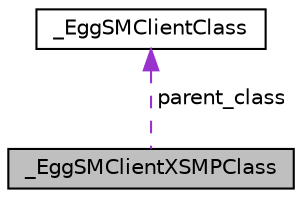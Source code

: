 digraph "_EggSMClientXSMPClass"
{
  edge [fontname="Helvetica",fontsize="10",labelfontname="Helvetica",labelfontsize="10"];
  node [fontname="Helvetica",fontsize="10",shape=record];
  Node1 [label="_EggSMClientXSMPClass",height=0.2,width=0.4,color="black", fillcolor="grey75", style="filled" fontcolor="black"];
  Node2 -> Node1 [dir="back",color="darkorchid3",fontsize="10",style="dashed",label=" parent_class" ,fontname="Helvetica"];
  Node2 [label="_EggSMClientClass",height=0.2,width=0.4,color="black", fillcolor="white", style="filled",URL="$d8/de1/struct__EggSMClientClass.html"];
}
